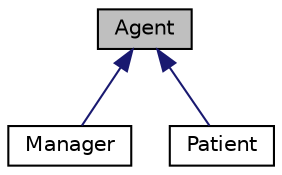 digraph "Agent"
{
 // LATEX_PDF_SIZE
  edge [fontname="Helvetica",fontsize="10",labelfontname="Helvetica",labelfontsize="10"];
  node [fontname="Helvetica",fontsize="10",shape=record];
  Node1 [label="Agent",height=0.2,width=0.4,color="black", fillcolor="grey75", style="filled", fontcolor="black",tooltip="Clase que representa a un agente en la simulación."];
  Node1 -> Node2 [dir="back",color="midnightblue",fontsize="10",style="solid",fontname="Helvetica"];
  Node2 [label="Manager",height=0.2,width=0.4,color="black", fillcolor="white", style="filled",URL="$dd/dcd/classManager.html",tooltip="Clase que representa al agente de tipo gestor de casos."];
  Node1 -> Node3 [dir="back",color="midnightblue",fontsize="10",style="solid",fontname="Helvetica"];
  Node3 [label="Patient",height=0.2,width=0.4,color="black", fillcolor="white", style="filled",URL="$d2/de8/classPatient.html",tooltip="Clase que representa al agente de tipo paciente en la simulación."];
}
